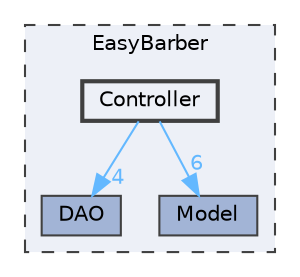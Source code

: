 digraph "C:/Users/mathe/OneDrive/Área de Trabalho/EasyBarber/EasyBarber/Controller"
{
 // LATEX_PDF_SIZE
  bgcolor="transparent";
  edge [fontname=Helvetica,fontsize=10,labelfontname=Helvetica,labelfontsize=10];
  node [fontname=Helvetica,fontsize=10,shape=box,height=0.2,width=0.4];
  compound=true
  subgraph clusterdir_df932a88e0e8d76e2cc96779d9f7d917 {
    graph [ bgcolor="#edf0f7", pencolor="grey25", label="EasyBarber", fontname=Helvetica,fontsize=10 style="filled,dashed", URL="dir_df932a88e0e8d76e2cc96779d9f7d917.html",tooltip=""]
  dir_3cadb063cae6fc53db56dc74f72a6168 [label="DAO", fillcolor="#a2b4d6", color="grey25", style="filled", URL="dir_3cadb063cae6fc53db56dc74f72a6168.html",tooltip=""];
  dir_7482f6f1a48a8ad285bca17597cd0f67 [label="Model", fillcolor="#a2b4d6", color="grey25", style="filled", URL="dir_7482f6f1a48a8ad285bca17597cd0f67.html",tooltip=""];
  dir_f6c199585bf99457130c5ee2ad35a468 [label="Controller", fillcolor="#edf0f7", color="grey25", style="filled,bold", URL="dir_f6c199585bf99457130c5ee2ad35a468.html",tooltip=""];
  }
  dir_f6c199585bf99457130c5ee2ad35a468->dir_3cadb063cae6fc53db56dc74f72a6168 [headlabel="4", labeldistance=1.5 headhref="dir_000002_000003.html" href="dir_000002_000003.html" color="steelblue1" fontcolor="steelblue1"];
  dir_f6c199585bf99457130c5ee2ad35a468->dir_7482f6f1a48a8ad285bca17597cd0f67 [headlabel="6", labeldistance=1.5 headhref="dir_000002_000009.html" href="dir_000002_000009.html" color="steelblue1" fontcolor="steelblue1"];
}

